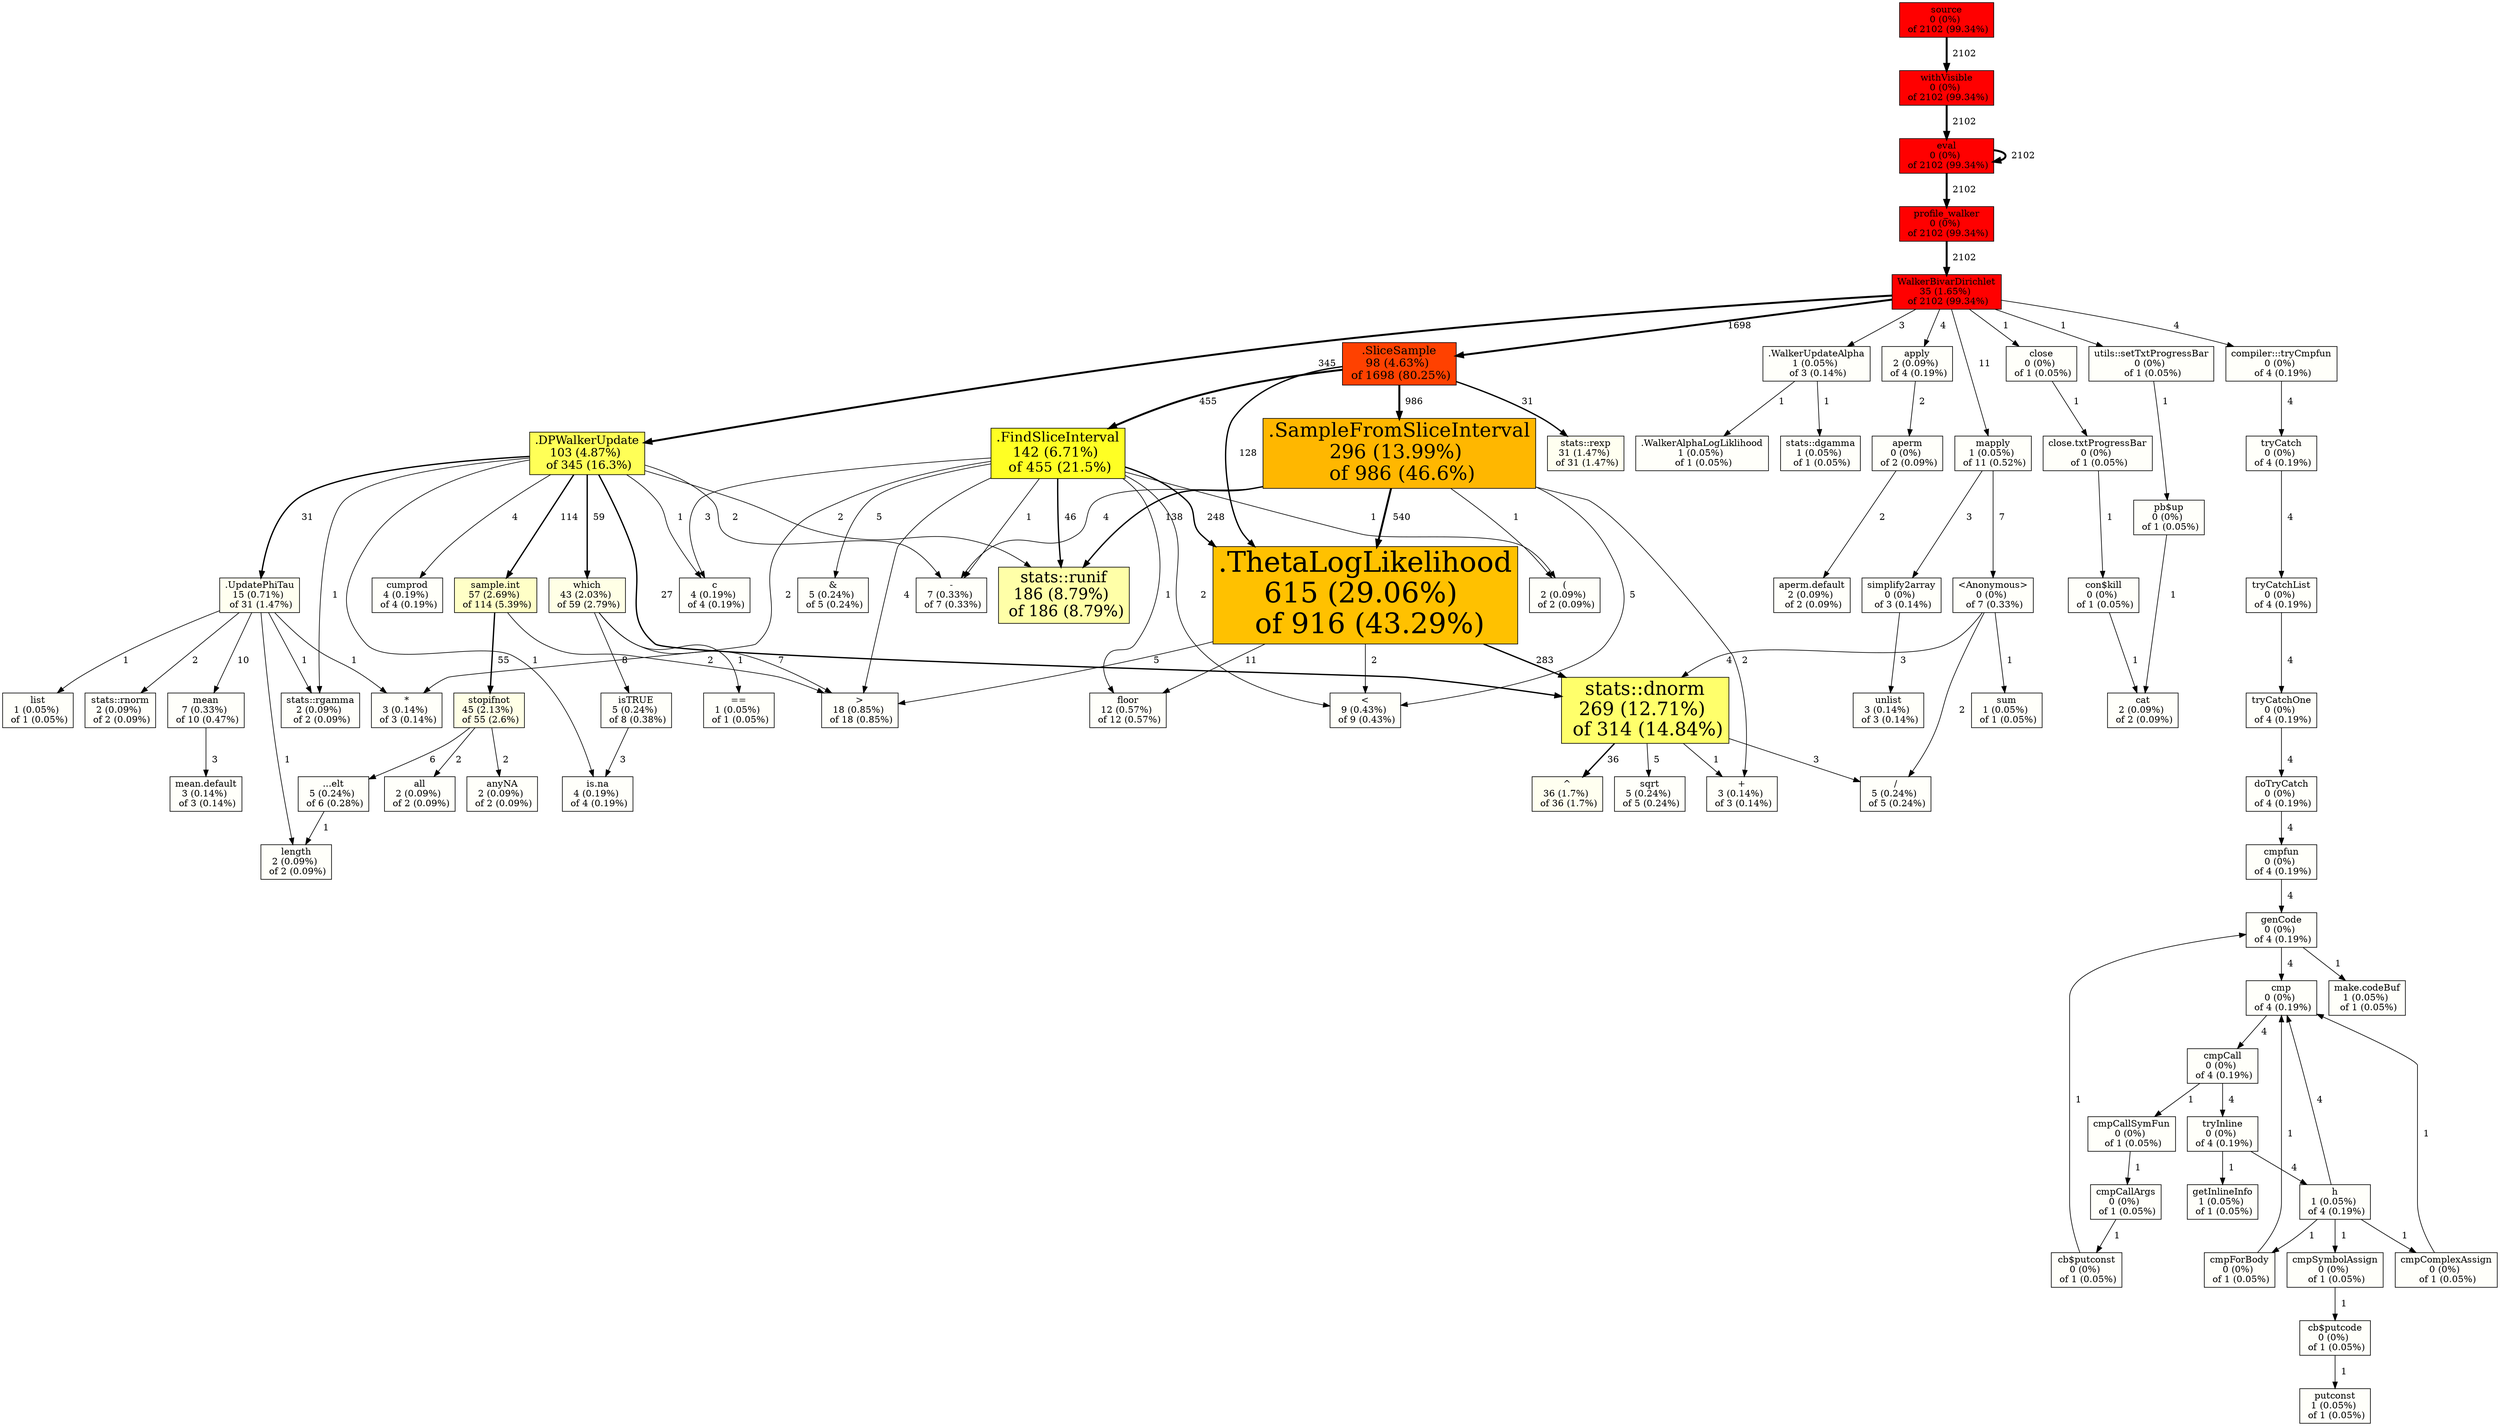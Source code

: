 digraph xyz {
rankdir=TB;
"-\n7 (0.33%) \n of 7 (0.33%)"[shape=box,style=filled,color=black,fillcolor="#FFFFFA"fontsize=14];
"...elt\n5 (0.24%) \n of 6 (0.28%)"[shape=box,style=filled,color=black,fillcolor="#FFFFFA"fontsize=14];
"...elt\n5 (0.24%) \n of 6 (0.28%)" -> "length\n2 (0.09%) \n of 2 (0.09%)"[label="  1", penwidth=1];
".DPWalkerUpdate\n103 (4.87%) \n of 345 (16.3%)"[shape=box,style=filled,color=black,fillcolor="#FFFF57"fontsize=17.6544611925711];
".DPWalkerUpdate\n103 (4.87%) \n of 345 (16.3%)" -> "-\n7 (0.33%) \n of 7 (0.33%)"[label="  2", penwidth=1];
".DPWalkerUpdate\n103 (4.87%) \n of 345 (16.3%)" -> ".UpdatePhiTau\n15 (0.71%) \n of 31 (1.47%)"[label="  31", penwidth=2];
".DPWalkerUpdate\n103 (4.87%) \n of 345 (16.3%)" -> "c\n4 (0.19%) \n of 4 (0.19%)"[label="  1", penwidth=1];
".DPWalkerUpdate\n103 (4.87%) \n of 345 (16.3%)" -> "cumprod\n4 (0.19%) \n of 4 (0.19%)"[label="  4", penwidth=1];
".DPWalkerUpdate\n103 (4.87%) \n of 345 (16.3%)" -> "is.na\n4 (0.19%) \n of 4 (0.19%)"[label="  1", penwidth=1];
".DPWalkerUpdate\n103 (4.87%) \n of 345 (16.3%)" -> "sample.int\n57 (2.69%) \n of 114 (5.39%)"[label="  114", penwidth=2];
".DPWalkerUpdate\n103 (4.87%) \n of 345 (16.3%)" -> "stats::dnorm\n269 (12.71%) \n of 314 (14.84%)"[label="  27", penwidth=2];
".DPWalkerUpdate\n103 (4.87%) \n of 345 (16.3%)" -> "stats::rgamma\n2 (0.09%) \n of 2 (0.09%)"[label="  1", penwidth=1];
".DPWalkerUpdate\n103 (4.87%) \n of 345 (16.3%)" -> "stats::runif\n186 (8.79%) \n of 186 (8.79%)"[label="  2", penwidth=1];
".DPWalkerUpdate\n103 (4.87%) \n of 345 (16.3%)" -> "which\n43 (2.03%) \n of 59 (2.79%)"[label="  59", penwidth=2];
".FindSliceInterval\n142 (6.71%) \n of 455 (21.5%)"[shape=box,style=filled,color=black,fillcolor="#FFFF24"fontsize=20.7229341551818];
".FindSliceInterval\n142 (6.71%) \n of 455 (21.5%)" -> "-\n7 (0.33%) \n of 7 (0.33%)"[label="  1", penwidth=1];
".FindSliceInterval\n142 (6.71%) \n of 455 (21.5%)" -> ".ThetaLogLikelihood\n615 (29.06%) \n of 916 (43.29%)"[label="  248", penwidth=2];
".FindSliceInterval\n142 (6.71%) \n of 455 (21.5%)" -> "(\n2 (0.09%) \n of 2 (0.09%)"[label="  1", penwidth=1];
".FindSliceInterval\n142 (6.71%) \n of 455 (21.5%)" -> "*\n3 (0.14%) \n of 3 (0.14%)"[label="  2", penwidth=1];
".FindSliceInterval\n142 (6.71%) \n of 455 (21.5%)" -> "&\n5 (0.24%) \n of 5 (0.24%)"[label="  5", penwidth=1];
".FindSliceInterval\n142 (6.71%) \n of 455 (21.5%)" -> "<\n9 (0.43%) \n of 9 (0.43%)"[label="  2", penwidth=1];
".FindSliceInterval\n142 (6.71%) \n of 455 (21.5%)" -> ">\n18 (0.85%) \n of 18 (0.85%)"[label="  4", penwidth=1];
".FindSliceInterval\n142 (6.71%) \n of 455 (21.5%)" -> "c\n4 (0.19%) \n of 4 (0.19%)"[label="  3", penwidth=1];
".FindSliceInterval\n142 (6.71%) \n of 455 (21.5%)" -> "floor\n12 (0.57%) \n of 12 (0.57%)"[label="  1", penwidth=1];
".FindSliceInterval\n142 (6.71%) \n of 455 (21.5%)" -> "stats::runif\n186 (8.79%) \n of 186 (8.79%)"[label="  46", penwidth=2];
".SampleFromSliceInterval\n296 (13.99%) \n of 986 (46.6%)"[shape=box,style=filled,color=black,fillcolor="#FFB700"fontsize=29.9225667348241];
".SampleFromSliceInterval\n296 (13.99%) \n of 986 (46.6%)" -> "-\n7 (0.33%) \n of 7 (0.33%)"[label="  4", penwidth=1];
".SampleFromSliceInterval\n296 (13.99%) \n of 986 (46.6%)" -> ".ThetaLogLikelihood\n615 (29.06%) \n of 916 (43.29%)"[label="  540", penwidth=3];
".SampleFromSliceInterval\n296 (13.99%) \n of 986 (46.6%)" -> "(\n2 (0.09%) \n of 2 (0.09%)"[label="  1", penwidth=1];
".SampleFromSliceInterval\n296 (13.99%) \n of 986 (46.6%)" -> "+\n3 (0.14%) \n of 3 (0.14%)"[label="  2", penwidth=1];
".SampleFromSliceInterval\n296 (13.99%) \n of 986 (46.6%)" -> "<\n9 (0.43%) \n of 9 (0.43%)"[label="  5", penwidth=1];
".SampleFromSliceInterval\n296 (13.99%) \n of 986 (46.6%)" -> "stats::runif\n186 (8.79%) \n of 186 (8.79%)"[label="  138", penwidth=2];
".SliceSample\n98 (4.63%) \n of 1698 (80.25%)"[shape=box,style=filled,color=black,fillcolor="#FF4100"fontsize=17.21394783308];
".SliceSample\n98 (4.63%) \n of 1698 (80.25%)" -> ".FindSliceInterval\n142 (6.71%) \n of 455 (21.5%)"[label="  455", penwidth=3];
".SliceSample\n98 (4.63%) \n of 1698 (80.25%)" -> ".SampleFromSliceInterval\n296 (13.99%) \n of 986 (46.6%)"[label="  986", penwidth=3];
".SliceSample\n98 (4.63%) \n of 1698 (80.25%)" -> ".ThetaLogLikelihood\n615 (29.06%) \n of 916 (43.29%)"[label="  128", penwidth=2];
".SliceSample\n98 (4.63%) \n of 1698 (80.25%)" -> "stats::rexp\n31 (1.47%) \n of 31 (1.47%)"[label="  31", penwidth=2];
".ThetaLogLikelihood\n615 (29.06%) \n of 916 (43.29%)"[shape=box,style=filled,color=black,fillcolor="#FFC100"fontsize=43.1258623102194];
".ThetaLogLikelihood\n615 (29.06%) \n of 916 (43.29%)" -> "<\n9 (0.43%) \n of 9 (0.43%)"[label="  2", penwidth=1];
".ThetaLogLikelihood\n615 (29.06%) \n of 916 (43.29%)" -> ">\n18 (0.85%) \n of 18 (0.85%)"[label="  5", penwidth=1];
".ThetaLogLikelihood\n615 (29.06%) \n of 916 (43.29%)" -> "floor\n12 (0.57%) \n of 12 (0.57%)"[label="  11", penwidth=1];
".ThetaLogLikelihood\n615 (29.06%) \n of 916 (43.29%)" -> "stats::dnorm\n269 (12.71%) \n of 314 (14.84%)"[label="  283", penwidth=2];
".UpdatePhiTau\n15 (0.71%) \n of 31 (1.47%)"[shape=box,style=filled,color=black,fillcolor="#FFFFF0"fontsize=14];
".UpdatePhiTau\n15 (0.71%) \n of 31 (1.47%)" -> "*\n3 (0.14%) \n of 3 (0.14%)"[label="  1", penwidth=1];
".UpdatePhiTau\n15 (0.71%) \n of 31 (1.47%)" -> "length\n2 (0.09%) \n of 2 (0.09%)"[label="  1", penwidth=1];
".UpdatePhiTau\n15 (0.71%) \n of 31 (1.47%)" -> "list\n1 (0.05%) \n of 1 (0.05%)"[label="  1", penwidth=1];
".UpdatePhiTau\n15 (0.71%) \n of 31 (1.47%)" -> "mean\n7 (0.33%) \n of 10 (0.47%)"[label="  10", penwidth=1];
".UpdatePhiTau\n15 (0.71%) \n of 31 (1.47%)" -> "stats::rgamma\n2 (0.09%) \n of 2 (0.09%)"[label="  1", penwidth=1];
".UpdatePhiTau\n15 (0.71%) \n of 31 (1.47%)" -> "stats::rnorm\n2 (0.09%) \n of 2 (0.09%)"[label="  2", penwidth=1];
".WalkerAlphaLogLiklihood\n1 (0.05%) \n of 1 (0.05%)"[shape=box,style=filled,color=black,fillcolor="#FFFFFA"fontsize=14];
".WalkerUpdateAlpha\n1 (0.05%) \n of 3 (0.14%)"[shape=box,style=filled,color=black,fillcolor="#FFFFFA"fontsize=14];
".WalkerUpdateAlpha\n1 (0.05%) \n of 3 (0.14%)" -> ".WalkerAlphaLogLiklihood\n1 (0.05%) \n of 1 (0.05%)"[label="  1", penwidth=1];
".WalkerUpdateAlpha\n1 (0.05%) \n of 3 (0.14%)" -> "stats::dgamma\n1 (0.05%) \n of 1 (0.05%)"[label="  1", penwidth=1];
"(\n2 (0.09%) \n of 2 (0.09%)"[shape=box,style=filled,color=black,fillcolor="#FFFFFA"fontsize=14];
"*\n3 (0.14%) \n of 3 (0.14%)"[shape=box,style=filled,color=black,fillcolor="#FFFFFA"fontsize=14];
"/\n5 (0.24%) \n of 5 (0.24%)"[shape=box,style=filled,color=black,fillcolor="#FFFFFA"fontsize=14];
"&\n5 (0.24%) \n of 5 (0.24%)"[shape=box,style=filled,color=black,fillcolor="#FFFFFA"fontsize=14];
"^\n36 (1.7%) \n of 36 (1.7%)"[shape=box,style=filled,color=black,fillcolor="#FFFFF0"fontsize=14];
"+\n3 (0.14%) \n of 3 (0.14%)"[shape=box,style=filled,color=black,fillcolor="#FFFFFA"fontsize=14];
"<\n9 (0.43%) \n of 9 (0.43%)"[shape=box,style=filled,color=black,fillcolor="#FFFFFA"fontsize=14];
"<Anonymous>\n0 (0%) \n of 7 (0.33%)"[shape=box,style=filled,color=black,fillcolor="#FFFFFA"fontsize=14];
"<Anonymous>\n0 (0%) \n of 7 (0.33%)" -> "/\n5 (0.24%) \n of 5 (0.24%)"[label="  2", penwidth=1];
"<Anonymous>\n0 (0%) \n of 7 (0.33%)" -> "stats::dnorm\n269 (12.71%) \n of 314 (14.84%)"[label="  4", penwidth=1];
"<Anonymous>\n0 (0%) \n of 7 (0.33%)" -> "sum\n1 (0.05%) \n of 1 (0.05%)"[label="  1", penwidth=1];
"==\n1 (0.05%) \n of 1 (0.05%)"[shape=box,style=filled,color=black,fillcolor="#FFFFFA"fontsize=14];
">\n18 (0.85%) \n of 18 (0.85%)"[shape=box,style=filled,color=black,fillcolor="#FFFFFA"fontsize=14];
"all\n2 (0.09%) \n of 2 (0.09%)"[shape=box,style=filled,color=black,fillcolor="#FFFFFA"fontsize=14];
"anyNA\n2 (0.09%) \n of 2 (0.09%)"[shape=box,style=filled,color=black,fillcolor="#FFFFFA"fontsize=14];
"aperm\n0 (0%) \n of 2 (0.09%)"[shape=box,style=filled,color=black,fillcolor="#FFFFFA"fontsize=14];
"aperm\n0 (0%) \n of 2 (0.09%)" -> "aperm.default\n2 (0.09%) \n of 2 (0.09%)"[label="  2", penwidth=1];
"aperm.default\n2 (0.09%) \n of 2 (0.09%)"[shape=box,style=filled,color=black,fillcolor="#FFFFFA"fontsize=14];
"apply\n2 (0.09%) \n of 4 (0.19%)"[shape=box,style=filled,color=black,fillcolor="#FFFFFA"fontsize=14];
"apply\n2 (0.09%) \n of 4 (0.19%)" -> "aperm\n0 (0%) \n of 2 (0.09%)"[label="  2", penwidth=1];
"c\n4 (0.19%) \n of 4 (0.19%)"[shape=box,style=filled,color=black,fillcolor="#FFFFFA"fontsize=14];
"cat\n2 (0.09%) \n of 2 (0.09%)"[shape=box,style=filled,color=black,fillcolor="#FFFFFA"fontsize=14];
"cb$putcode\n0 (0%) \n of 1 (0.05%)"[shape=box,style=filled,color=black,fillcolor="#FFFFFA"fontsize=14];
"cb$putcode\n0 (0%) \n of 1 (0.05%)" -> "putconst\n1 (0.05%) \n of 1 (0.05%)"[label="  1", penwidth=1];
"cb$putconst\n0 (0%) \n of 1 (0.05%)"[shape=box,style=filled,color=black,fillcolor="#FFFFFA"fontsize=14];
"cb$putconst\n0 (0%) \n of 1 (0.05%)" -> "genCode\n0 (0%) \n of 4 (0.19%)"[label="  1", penwidth=1];
"close\n0 (0%) \n of 1 (0.05%)"[shape=box,style=filled,color=black,fillcolor="#FFFFFA"fontsize=14];
"close\n0 (0%) \n of 1 (0.05%)" -> "close.txtProgressBar\n0 (0%) \n of 1 (0.05%)"[label="  1", penwidth=1];
"close.txtProgressBar\n0 (0%) \n of 1 (0.05%)"[shape=box,style=filled,color=black,fillcolor="#FFFFFA"fontsize=14];
"close.txtProgressBar\n0 (0%) \n of 1 (0.05%)" -> "con$kill\n0 (0%) \n of 1 (0.05%)"[label="  1", penwidth=1];
"cmp\n0 (0%) \n of 4 (0.19%)"[shape=box,style=filled,color=black,fillcolor="#FFFFFA"fontsize=14];
"cmp\n0 (0%) \n of 4 (0.19%)" -> "cmpCall\n0 (0%) \n of 4 (0.19%)"[label="  4", penwidth=1];
"cmpCall\n0 (0%) \n of 4 (0.19%)"[shape=box,style=filled,color=black,fillcolor="#FFFFFA"fontsize=14];
"cmpCall\n0 (0%) \n of 4 (0.19%)" -> "cmpCallSymFun\n0 (0%) \n of 1 (0.05%)"[label="  1", penwidth=1];
"cmpCall\n0 (0%) \n of 4 (0.19%)" -> "tryInline\n0 (0%) \n of 4 (0.19%)"[label="  4", penwidth=1];
"cmpCallArgs\n0 (0%) \n of 1 (0.05%)"[shape=box,style=filled,color=black,fillcolor="#FFFFFA"fontsize=14];
"cmpCallArgs\n0 (0%) \n of 1 (0.05%)" -> "cb$putconst\n0 (0%) \n of 1 (0.05%)"[label="  1", penwidth=1];
"cmpCallSymFun\n0 (0%) \n of 1 (0.05%)"[shape=box,style=filled,color=black,fillcolor="#FFFFFA"fontsize=14];
"cmpCallSymFun\n0 (0%) \n of 1 (0.05%)" -> "cmpCallArgs\n0 (0%) \n of 1 (0.05%)"[label="  1", penwidth=1];
"cmpComplexAssign\n0 (0%) \n of 1 (0.05%)"[shape=box,style=filled,color=black,fillcolor="#FFFFFA"fontsize=14];
"cmpComplexAssign\n0 (0%) \n of 1 (0.05%)" -> "cmp\n0 (0%) \n of 4 (0.19%)"[label="  1", penwidth=1];
"cmpForBody\n0 (0%) \n of 1 (0.05%)"[shape=box,style=filled,color=black,fillcolor="#FFFFFA"fontsize=14];
"cmpForBody\n0 (0%) \n of 1 (0.05%)" -> "cmp\n0 (0%) \n of 4 (0.19%)"[label="  1", penwidth=1];
"cmpfun\n0 (0%) \n of 4 (0.19%)"[shape=box,style=filled,color=black,fillcolor="#FFFFFA"fontsize=14];
"cmpfun\n0 (0%) \n of 4 (0.19%)" -> "genCode\n0 (0%) \n of 4 (0.19%)"[label="  4", penwidth=1];
"cmpSymbolAssign\n0 (0%) \n of 1 (0.05%)"[shape=box,style=filled,color=black,fillcolor="#FFFFFA"fontsize=14];
"cmpSymbolAssign\n0 (0%) \n of 1 (0.05%)" -> "cb$putcode\n0 (0%) \n of 1 (0.05%)"[label="  1", penwidth=1];
"compiler:::tryCmpfun\n0 (0%) \n of 4 (0.19%)"[shape=box,style=filled,color=black,fillcolor="#FFFFFA"fontsize=14];
"compiler:::tryCmpfun\n0 (0%) \n of 4 (0.19%)" -> "tryCatch\n0 (0%) \n of 4 (0.19%)"[label="  4", penwidth=1];
"con$kill\n0 (0%) \n of 1 (0.05%)"[shape=box,style=filled,color=black,fillcolor="#FFFFFA"fontsize=14];
"con$kill\n0 (0%) \n of 1 (0.05%)" -> "cat\n2 (0.09%) \n of 2 (0.09%)"[label="  1", penwidth=1];
"cumprod\n4 (0.19%) \n of 4 (0.19%)"[shape=box,style=filled,color=black,fillcolor="#FFFFFA"fontsize=14];
"doTryCatch\n0 (0%) \n of 4 (0.19%)"[shape=box,style=filled,color=black,fillcolor="#FFFFFA"fontsize=14];
"doTryCatch\n0 (0%) \n of 4 (0.19%)" -> "cmpfun\n0 (0%) \n of 4 (0.19%)"[label="  4", penwidth=1];
"eval\n0 (0%) \n of 2102 (99.34%)"[shape=box,style=filled,color=black,fillcolor="#FF0000"fontsize=14];
"eval\n0 (0%) \n of 2102 (99.34%)" -> "eval\n0 (0%) \n of 2102 (99.34%)"[label="  2102", penwidth=3];
"eval\n0 (0%) \n of 2102 (99.34%)" -> "profile_walker\n0 (0%) \n of 2102 (99.34%)"[label="  2102", penwidth=3];
"floor\n12 (0.57%) \n of 12 (0.57%)"[shape=box,style=filled,color=black,fillcolor="#FFFFFA"fontsize=14];
"genCode\n0 (0%) \n of 4 (0.19%)"[shape=box,style=filled,color=black,fillcolor="#FFFFFA"fontsize=14];
"genCode\n0 (0%) \n of 4 (0.19%)" -> "cmp\n0 (0%) \n of 4 (0.19%)"[label="  4", penwidth=1];
"genCode\n0 (0%) \n of 4 (0.19%)" -> "make.codeBuf\n1 (0.05%) \n of 1 (0.05%)"[label="  1", penwidth=1];
"getInlineInfo\n1 (0.05%) \n of 1 (0.05%)"[shape=box,style=filled,color=black,fillcolor="#FFFFFA"fontsize=14];
"h\n1 (0.05%) \n of 4 (0.19%)"[shape=box,style=filled,color=black,fillcolor="#FFFFFA"fontsize=14];
"h\n1 (0.05%) \n of 4 (0.19%)" -> "cmp\n0 (0%) \n of 4 (0.19%)"[label="  4", penwidth=1];
"h\n1 (0.05%) \n of 4 (0.19%)" -> "cmpComplexAssign\n0 (0%) \n of 1 (0.05%)"[label="  1", penwidth=1];
"h\n1 (0.05%) \n of 4 (0.19%)" -> "cmpForBody\n0 (0%) \n of 1 (0.05%)"[label="  1", penwidth=1];
"h\n1 (0.05%) \n of 4 (0.19%)" -> "cmpSymbolAssign\n0 (0%) \n of 1 (0.05%)"[label="  1", penwidth=1];
"is.na\n4 (0.19%) \n of 4 (0.19%)"[shape=box,style=filled,color=black,fillcolor="#FFFFFA"fontsize=14];
"isTRUE\n5 (0.24%) \n of 8 (0.38%)"[shape=box,style=filled,color=black,fillcolor="#FFFFFA"fontsize=14];
"isTRUE\n5 (0.24%) \n of 8 (0.38%)" -> "is.na\n4 (0.19%) \n of 4 (0.19%)"[label="  3", penwidth=1];
"length\n2 (0.09%) \n of 2 (0.09%)"[shape=box,style=filled,color=black,fillcolor="#FFFFFA"fontsize=14];
"list\n1 (0.05%) \n of 1 (0.05%)"[shape=box,style=filled,color=black,fillcolor="#FFFFFA"fontsize=14];
"make.codeBuf\n1 (0.05%) \n of 1 (0.05%)"[shape=box,style=filled,color=black,fillcolor="#FFFFFA"fontsize=14];
"mapply\n1 (0.05%) \n of 11 (0.52%)"[shape=box,style=filled,color=black,fillcolor="#FFFFFA"fontsize=14];
"mapply\n1 (0.05%) \n of 11 (0.52%)" -> "<Anonymous>\n0 (0%) \n of 7 (0.33%)"[label="  7", penwidth=1];
"mapply\n1 (0.05%) \n of 11 (0.52%)" -> "simplify2array\n0 (0%) \n of 3 (0.14%)"[label="  3", penwidth=1];
"mean\n7 (0.33%) \n of 10 (0.47%)"[shape=box,style=filled,color=black,fillcolor="#FFFFFA"fontsize=14];
"mean\n7 (0.33%) \n of 10 (0.47%)" -> "mean.default\n3 (0.14%) \n of 3 (0.14%)"[label="  3", penwidth=1];
"mean.default\n3 (0.14%) \n of 3 (0.14%)"[shape=box,style=filled,color=black,fillcolor="#FFFFFA"fontsize=14];
"pb$up\n0 (0%) \n of 1 (0.05%)"[shape=box,style=filled,color=black,fillcolor="#FFFFFA"fontsize=14];
"pb$up\n0 (0%) \n of 1 (0.05%)" -> "cat\n2 (0.09%) \n of 2 (0.09%)"[label="  1", penwidth=1];
"profile_walker\n0 (0%) \n of 2102 (99.34%)"[shape=box,style=filled,color=black,fillcolor="#FF0000"fontsize=14];
"profile_walker\n0 (0%) \n of 2102 (99.34%)" -> "WalkerBivarDirichlet\n35 (1.65%) \n of 2102 (99.34%)"[label="  2102", penwidth=3];
"putconst\n1 (0.05%) \n of 1 (0.05%)"[shape=box,style=filled,color=black,fillcolor="#FFFFFA"fontsize=14];
"sample.int\n57 (2.69%) \n of 114 (5.39%)"[shape=box,style=filled,color=black,fillcolor="#FFFFC7"fontsize=14];
"sample.int\n57 (2.69%) \n of 114 (5.39%)" -> ">\n18 (0.85%) \n of 18 (0.85%)"[label="  2", penwidth=1];
"sample.int\n57 (2.69%) \n of 114 (5.39%)" -> "stopifnot\n45 (2.13%) \n of 55 (2.6%)"[label="  55", penwidth=2];
"simplify2array\n0 (0%) \n of 3 (0.14%)"[shape=box,style=filled,color=black,fillcolor="#FFFFFA"fontsize=14];
"simplify2array\n0 (0%) \n of 3 (0.14%)" -> "unlist\n3 (0.14%) \n of 3 (0.14%)"[label="  3", penwidth=1];
"source\n0 (0%) \n of 2102 (99.34%)"[shape=box,style=filled,color=black,fillcolor="#FF0000"fontsize=14];
"source\n0 (0%) \n of 2102 (99.34%)" -> "withVisible\n0 (0%) \n of 2102 (99.34%)"[label="  2102", penwidth=3];
"sqrt\n5 (0.24%) \n of 5 (0.24%)"[shape=box,style=filled,color=black,fillcolor="#FFFFFA"fontsize=14];
"stats::dgamma\n1 (0.05%) \n of 1 (0.05%)"[shape=box,style=filled,color=black,fillcolor="#FFFFFA"fontsize=14];
"stats::dnorm\n269 (12.71%) \n of 314 (14.84%)"[shape=box,style=filled,color=black,fillcolor="#FFFF6B"fontsize=28.5208695519614];
"stats::dnorm\n269 (12.71%) \n of 314 (14.84%)" -> "/\n5 (0.24%) \n of 5 (0.24%)"[label="  3", penwidth=1];
"stats::dnorm\n269 (12.71%) \n of 314 (14.84%)" -> "^\n36 (1.7%) \n of 36 (1.7%)"[label="  36", penwidth=2];
"stats::dnorm\n269 (12.71%) \n of 314 (14.84%)" -> "+\n3 (0.14%) \n of 3 (0.14%)"[label="  1", penwidth=1];
"stats::dnorm\n269 (12.71%) \n of 314 (14.84%)" -> "sqrt\n5 (0.24%) \n of 5 (0.24%)"[label="  5", penwidth=1];
"stats::rexp\n31 (1.47%) \n of 31 (1.47%)"[shape=box,style=filled,color=black,fillcolor="#FFFFF0"fontsize=14];
"stats::rgamma\n2 (0.09%) \n of 2 (0.09%)"[shape=box,style=filled,color=black,fillcolor="#FFFFFA"fontsize=14];
"stats::rnorm\n2 (0.09%) \n of 2 (0.09%)"[shape=box,style=filled,color=black,fillcolor="#FFFFFA"fontsize=14];
"stats::runif\n186 (8.79%) \n of 186 (8.79%)"[shape=box,style=filled,color=black,fillcolor="#FFFFA8"fontsize=23.7183473285977];
"stopifnot\n45 (2.13%) \n of 55 (2.6%)"[shape=box,style=filled,color=black,fillcolor="#FFFFE6"fontsize=14];
"stopifnot\n45 (2.13%) \n of 55 (2.6%)" -> "...elt\n5 (0.24%) \n of 6 (0.28%)"[label="  6", penwidth=1];
"stopifnot\n45 (2.13%) \n of 55 (2.6%)" -> "all\n2 (0.09%) \n of 2 (0.09%)"[label="  2", penwidth=1];
"stopifnot\n45 (2.13%) \n of 55 (2.6%)" -> "anyNA\n2 (0.09%) \n of 2 (0.09%)"[label="  2", penwidth=1];
"sum\n1 (0.05%) \n of 1 (0.05%)"[shape=box,style=filled,color=black,fillcolor="#FFFFFA"fontsize=14];
"tryCatch\n0 (0%) \n of 4 (0.19%)"[shape=box,style=filled,color=black,fillcolor="#FFFFFA"fontsize=14];
"tryCatch\n0 (0%) \n of 4 (0.19%)" -> "tryCatchList\n0 (0%) \n of 4 (0.19%)"[label="  4", penwidth=1];
"tryCatchList\n0 (0%) \n of 4 (0.19%)"[shape=box,style=filled,color=black,fillcolor="#FFFFFA"fontsize=14];
"tryCatchList\n0 (0%) \n of 4 (0.19%)" -> "tryCatchOne\n0 (0%) \n of 4 (0.19%)"[label="  4", penwidth=1];
"tryCatchOne\n0 (0%) \n of 4 (0.19%)"[shape=box,style=filled,color=black,fillcolor="#FFFFFA"fontsize=14];
"tryCatchOne\n0 (0%) \n of 4 (0.19%)" -> "doTryCatch\n0 (0%) \n of 4 (0.19%)"[label="  4", penwidth=1];
"tryInline\n0 (0%) \n of 4 (0.19%)"[shape=box,style=filled,color=black,fillcolor="#FFFFFA"fontsize=14];
"tryInline\n0 (0%) \n of 4 (0.19%)" -> "getInlineInfo\n1 (0.05%) \n of 1 (0.05%)"[label="  1", penwidth=1];
"tryInline\n0 (0%) \n of 4 (0.19%)" -> "h\n1 (0.05%) \n of 4 (0.19%)"[label="  4", penwidth=1];
"unlist\n3 (0.14%) \n of 3 (0.14%)"[shape=box,style=filled,color=black,fillcolor="#FFFFFA"fontsize=14];
"utils::setTxtProgressBar\n0 (0%) \n of 1 (0.05%)"[shape=box,style=filled,color=black,fillcolor="#FFFFFA"fontsize=14];
"utils::setTxtProgressBar\n0 (0%) \n of 1 (0.05%)" -> "pb$up\n0 (0%) \n of 1 (0.05%)"[label="  1", penwidth=1];
"WalkerBivarDirichlet\n35 (1.65%) \n of 2102 (99.34%)"[shape=box,style=filled,color=black,fillcolor="#FF0000"fontsize=14];
"WalkerBivarDirichlet\n35 (1.65%) \n of 2102 (99.34%)" -> ".DPWalkerUpdate\n103 (4.87%) \n of 345 (16.3%)"[label="  345", penwidth=3];
"WalkerBivarDirichlet\n35 (1.65%) \n of 2102 (99.34%)" -> ".SliceSample\n98 (4.63%) \n of 1698 (80.25%)"[label="  1698", penwidth=3];
"WalkerBivarDirichlet\n35 (1.65%) \n of 2102 (99.34%)" -> ".WalkerUpdateAlpha\n1 (0.05%) \n of 3 (0.14%)"[label="  3", penwidth=1];
"WalkerBivarDirichlet\n35 (1.65%) \n of 2102 (99.34%)" -> "apply\n2 (0.09%) \n of 4 (0.19%)"[label="  4", penwidth=1];
"WalkerBivarDirichlet\n35 (1.65%) \n of 2102 (99.34%)" -> "close\n0 (0%) \n of 1 (0.05%)"[label="  1", penwidth=1];
"WalkerBivarDirichlet\n35 (1.65%) \n of 2102 (99.34%)" -> "compiler:::tryCmpfun\n0 (0%) \n of 4 (0.19%)"[label="  4", penwidth=1];
"WalkerBivarDirichlet\n35 (1.65%) \n of 2102 (99.34%)" -> "mapply\n1 (0.05%) \n of 11 (0.52%)"[label="  11", penwidth=1];
"WalkerBivarDirichlet\n35 (1.65%) \n of 2102 (99.34%)" -> "utils::setTxtProgressBar\n0 (0%) \n of 1 (0.05%)"[label="  1", penwidth=1];
"which\n43 (2.03%) \n of 59 (2.79%)"[shape=box,style=filled,color=black,fillcolor="#FFFFE6"fontsize=14];
"which\n43 (2.03%) \n of 59 (2.79%)" -> "==\n1 (0.05%) \n of 1 (0.05%)"[label="  1", penwidth=1];
"which\n43 (2.03%) \n of 59 (2.79%)" -> ">\n18 (0.85%) \n of 18 (0.85%)"[label="  7", penwidth=1];
"which\n43 (2.03%) \n of 59 (2.79%)" -> "isTRUE\n5 (0.24%) \n of 8 (0.38%)"[label="  8", penwidth=1];
"withVisible\n0 (0%) \n of 2102 (99.34%)"[shape=box,style=filled,color=black,fillcolor="#FF0000"fontsize=14];
"withVisible\n0 (0%) \n of 2102 (99.34%)" -> "eval\n0 (0%) \n of 2102 (99.34%)"[label="  2102", penwidth=3];
}